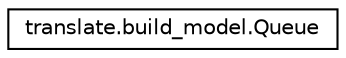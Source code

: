 digraph "Graphical Class Hierarchy"
{
  edge [fontname="Helvetica",fontsize="10",labelfontname="Helvetica",labelfontsize="10"];
  node [fontname="Helvetica",fontsize="10",shape=record];
  rankdir="LR";
  Node1 [label="translate.build_model.Queue",height=0.2,width=0.4,color="black", fillcolor="white", style="filled",URL="$classtranslate_1_1build__model_1_1Queue.html"];
}
